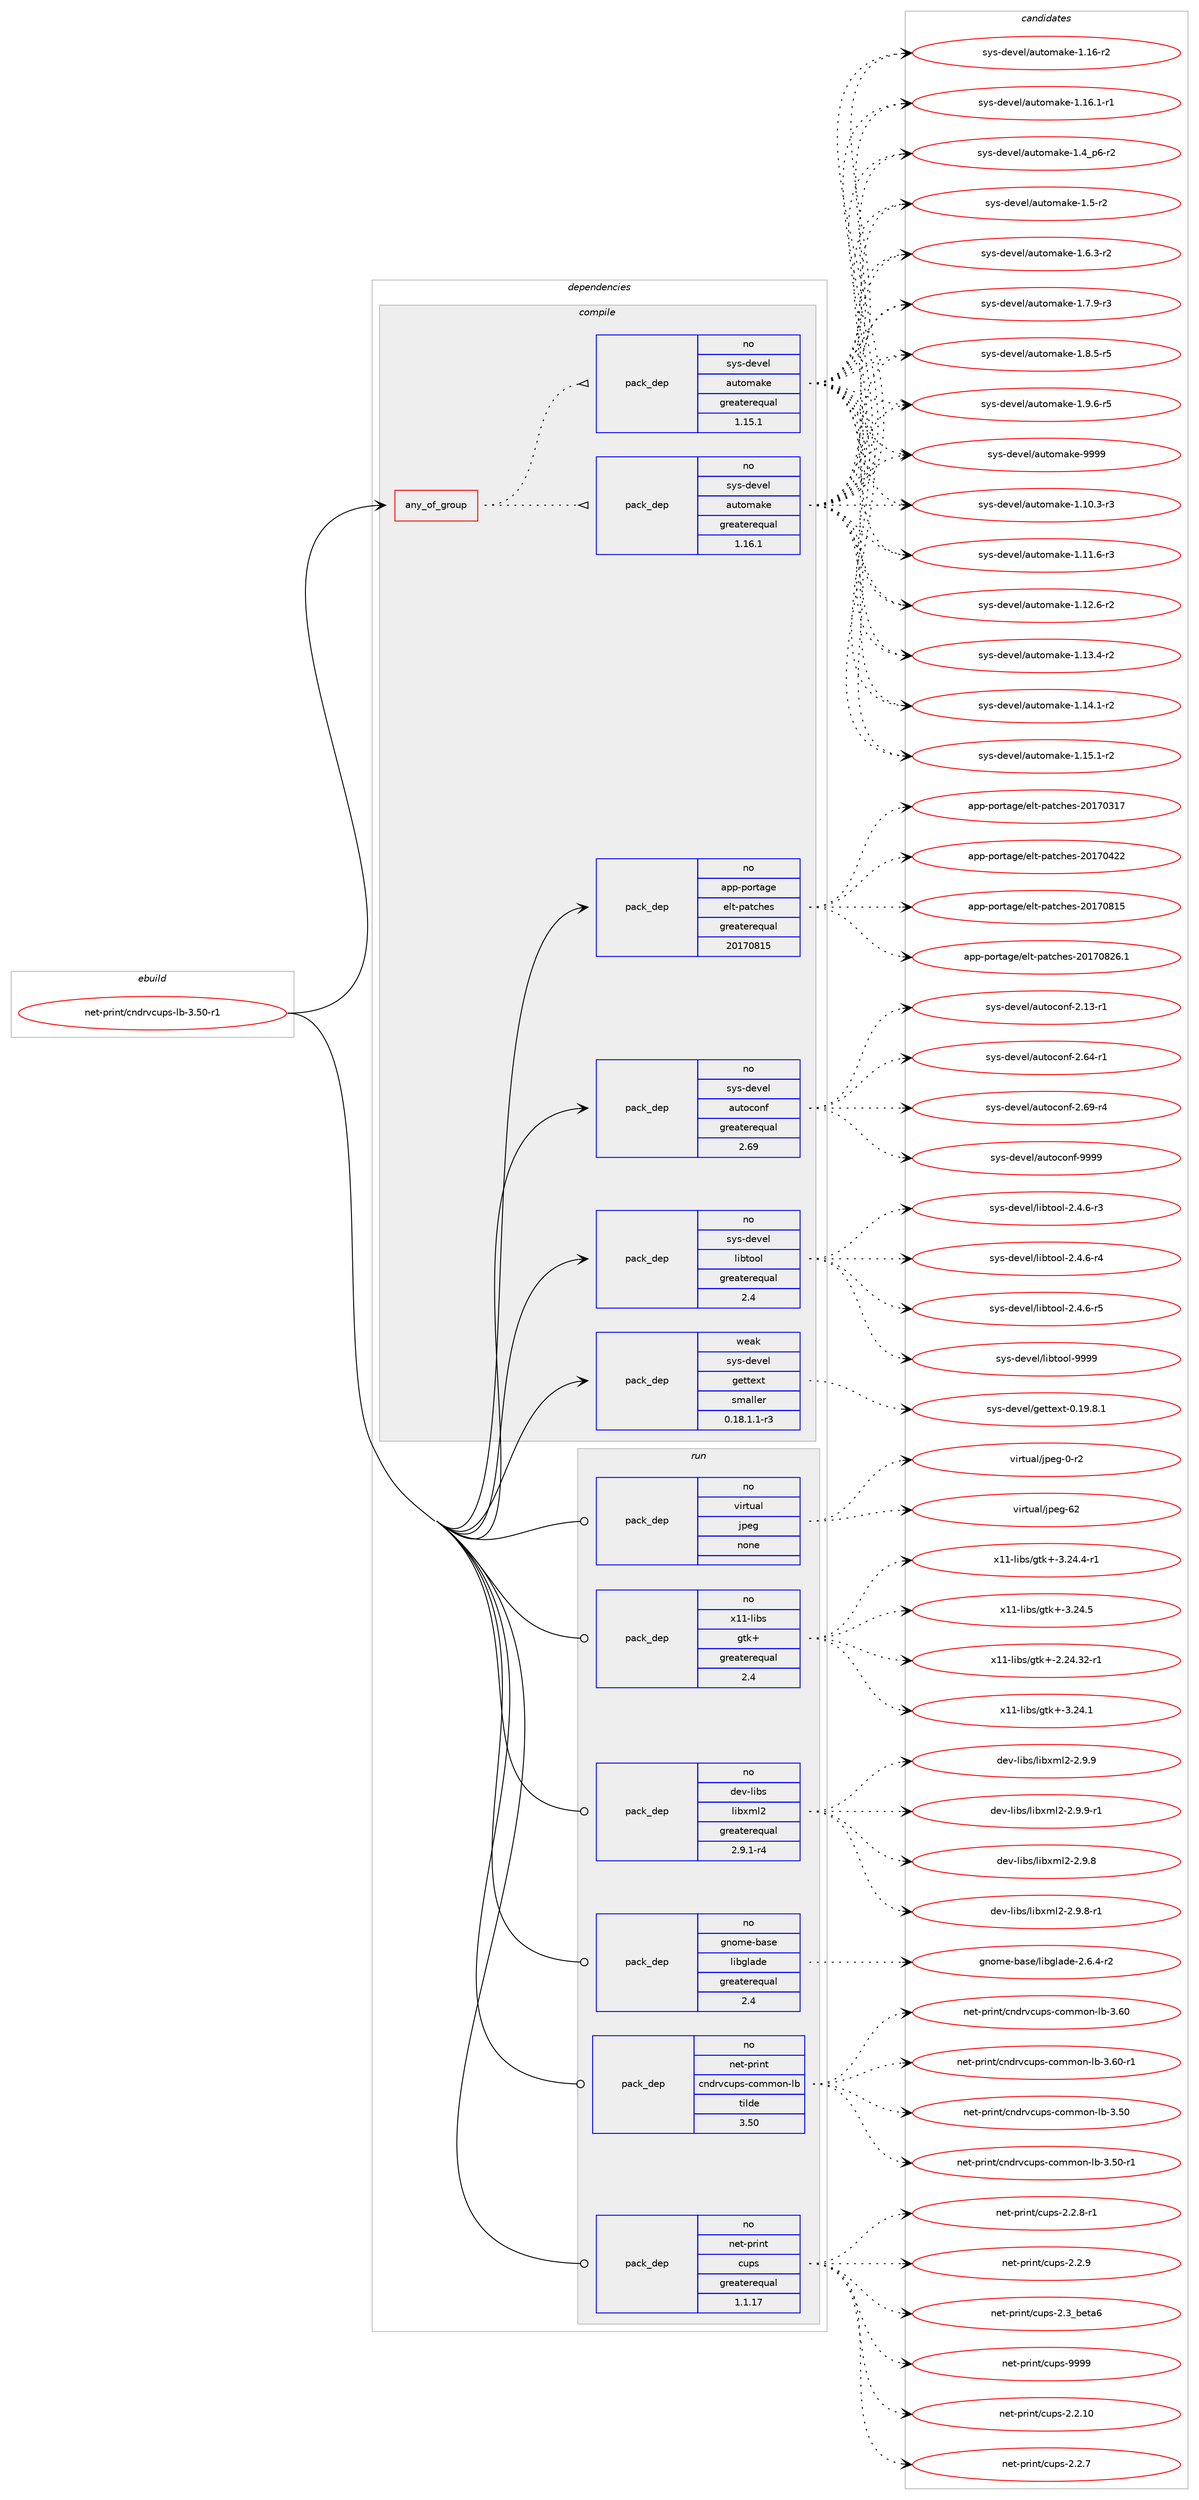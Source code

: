 digraph prolog {

# *************
# Graph options
# *************

newrank=true;
concentrate=true;
compound=true;
graph [rankdir=LR,fontname=Helvetica,fontsize=10,ranksep=1.5];#, ranksep=2.5, nodesep=0.2];
edge  [arrowhead=vee];
node  [fontname=Helvetica,fontsize=10];

# **********
# The ebuild
# **********

subgraph cluster_leftcol {
color=gray;
rank=same;
label=<<i>ebuild</i>>;
id [label="net-print/cndrvcups-lb-3.50-r1", color=red, width=4, href="../net-print/cndrvcups-lb-3.50-r1.svg"];
}

# ****************
# The dependencies
# ****************

subgraph cluster_midcol {
color=gray;
label=<<i>dependencies</i>>;
subgraph cluster_compile {
fillcolor="#eeeeee";
style=filled;
label=<<i>compile</i>>;
subgraph any26568 {
dependency1676504 [label=<<TABLE BORDER="0" CELLBORDER="1" CELLSPACING="0" CELLPADDING="4"><TR><TD CELLPADDING="10">any_of_group</TD></TR></TABLE>>, shape=none, color=red];subgraph pack1198905 {
dependency1676505 [label=<<TABLE BORDER="0" CELLBORDER="1" CELLSPACING="0" CELLPADDING="4" WIDTH="220"><TR><TD ROWSPAN="6" CELLPADDING="30">pack_dep</TD></TR><TR><TD WIDTH="110">no</TD></TR><TR><TD>sys-devel</TD></TR><TR><TD>automake</TD></TR><TR><TD>greaterequal</TD></TR><TR><TD>1.16.1</TD></TR></TABLE>>, shape=none, color=blue];
}
dependency1676504:e -> dependency1676505:w [weight=20,style="dotted",arrowhead="oinv"];
subgraph pack1198906 {
dependency1676506 [label=<<TABLE BORDER="0" CELLBORDER="1" CELLSPACING="0" CELLPADDING="4" WIDTH="220"><TR><TD ROWSPAN="6" CELLPADDING="30">pack_dep</TD></TR><TR><TD WIDTH="110">no</TD></TR><TR><TD>sys-devel</TD></TR><TR><TD>automake</TD></TR><TR><TD>greaterequal</TD></TR><TR><TD>1.15.1</TD></TR></TABLE>>, shape=none, color=blue];
}
dependency1676504:e -> dependency1676506:w [weight=20,style="dotted",arrowhead="oinv"];
}
id:e -> dependency1676504:w [weight=20,style="solid",arrowhead="vee"];
subgraph pack1198907 {
dependency1676507 [label=<<TABLE BORDER="0" CELLBORDER="1" CELLSPACING="0" CELLPADDING="4" WIDTH="220"><TR><TD ROWSPAN="6" CELLPADDING="30">pack_dep</TD></TR><TR><TD WIDTH="110">no</TD></TR><TR><TD>app-portage</TD></TR><TR><TD>elt-patches</TD></TR><TR><TD>greaterequal</TD></TR><TR><TD>20170815</TD></TR></TABLE>>, shape=none, color=blue];
}
id:e -> dependency1676507:w [weight=20,style="solid",arrowhead="vee"];
subgraph pack1198908 {
dependency1676508 [label=<<TABLE BORDER="0" CELLBORDER="1" CELLSPACING="0" CELLPADDING="4" WIDTH="220"><TR><TD ROWSPAN="6" CELLPADDING="30">pack_dep</TD></TR><TR><TD WIDTH="110">no</TD></TR><TR><TD>sys-devel</TD></TR><TR><TD>autoconf</TD></TR><TR><TD>greaterequal</TD></TR><TR><TD>2.69</TD></TR></TABLE>>, shape=none, color=blue];
}
id:e -> dependency1676508:w [weight=20,style="solid",arrowhead="vee"];
subgraph pack1198909 {
dependency1676509 [label=<<TABLE BORDER="0" CELLBORDER="1" CELLSPACING="0" CELLPADDING="4" WIDTH="220"><TR><TD ROWSPAN="6" CELLPADDING="30">pack_dep</TD></TR><TR><TD WIDTH="110">no</TD></TR><TR><TD>sys-devel</TD></TR><TR><TD>libtool</TD></TR><TR><TD>greaterequal</TD></TR><TR><TD>2.4</TD></TR></TABLE>>, shape=none, color=blue];
}
id:e -> dependency1676509:w [weight=20,style="solid",arrowhead="vee"];
subgraph pack1198910 {
dependency1676510 [label=<<TABLE BORDER="0" CELLBORDER="1" CELLSPACING="0" CELLPADDING="4" WIDTH="220"><TR><TD ROWSPAN="6" CELLPADDING="30">pack_dep</TD></TR><TR><TD WIDTH="110">weak</TD></TR><TR><TD>sys-devel</TD></TR><TR><TD>gettext</TD></TR><TR><TD>smaller</TD></TR><TR><TD>0.18.1.1-r3</TD></TR></TABLE>>, shape=none, color=blue];
}
id:e -> dependency1676510:w [weight=20,style="solid",arrowhead="vee"];
}
subgraph cluster_compileandrun {
fillcolor="#eeeeee";
style=filled;
label=<<i>compile and run</i>>;
}
subgraph cluster_run {
fillcolor="#eeeeee";
style=filled;
label=<<i>run</i>>;
subgraph pack1198911 {
dependency1676511 [label=<<TABLE BORDER="0" CELLBORDER="1" CELLSPACING="0" CELLPADDING="4" WIDTH="220"><TR><TD ROWSPAN="6" CELLPADDING="30">pack_dep</TD></TR><TR><TD WIDTH="110">no</TD></TR><TR><TD>dev-libs</TD></TR><TR><TD>libxml2</TD></TR><TR><TD>greaterequal</TD></TR><TR><TD>2.9.1-r4</TD></TR></TABLE>>, shape=none, color=blue];
}
id:e -> dependency1676511:w [weight=20,style="solid",arrowhead="odot"];
subgraph pack1198912 {
dependency1676512 [label=<<TABLE BORDER="0" CELLBORDER="1" CELLSPACING="0" CELLPADDING="4" WIDTH="220"><TR><TD ROWSPAN="6" CELLPADDING="30">pack_dep</TD></TR><TR><TD WIDTH="110">no</TD></TR><TR><TD>gnome-base</TD></TR><TR><TD>libglade</TD></TR><TR><TD>greaterequal</TD></TR><TR><TD>2.4</TD></TR></TABLE>>, shape=none, color=blue];
}
id:e -> dependency1676512:w [weight=20,style="solid",arrowhead="odot"];
subgraph pack1198913 {
dependency1676513 [label=<<TABLE BORDER="0" CELLBORDER="1" CELLSPACING="0" CELLPADDING="4" WIDTH="220"><TR><TD ROWSPAN="6" CELLPADDING="30">pack_dep</TD></TR><TR><TD WIDTH="110">no</TD></TR><TR><TD>net-print</TD></TR><TR><TD>cndrvcups-common-lb</TD></TR><TR><TD>tilde</TD></TR><TR><TD>3.50</TD></TR></TABLE>>, shape=none, color=blue];
}
id:e -> dependency1676513:w [weight=20,style="solid",arrowhead="odot"];
subgraph pack1198914 {
dependency1676514 [label=<<TABLE BORDER="0" CELLBORDER="1" CELLSPACING="0" CELLPADDING="4" WIDTH="220"><TR><TD ROWSPAN="6" CELLPADDING="30">pack_dep</TD></TR><TR><TD WIDTH="110">no</TD></TR><TR><TD>net-print</TD></TR><TR><TD>cups</TD></TR><TR><TD>greaterequal</TD></TR><TR><TD>1.1.17</TD></TR></TABLE>>, shape=none, color=blue];
}
id:e -> dependency1676514:w [weight=20,style="solid",arrowhead="odot"];
subgraph pack1198915 {
dependency1676515 [label=<<TABLE BORDER="0" CELLBORDER="1" CELLSPACING="0" CELLPADDING="4" WIDTH="220"><TR><TD ROWSPAN="6" CELLPADDING="30">pack_dep</TD></TR><TR><TD WIDTH="110">no</TD></TR><TR><TD>virtual</TD></TR><TR><TD>jpeg</TD></TR><TR><TD>none</TD></TR><TR><TD></TD></TR></TABLE>>, shape=none, color=blue];
}
id:e -> dependency1676515:w [weight=20,style="solid",arrowhead="odot"];
subgraph pack1198916 {
dependency1676516 [label=<<TABLE BORDER="0" CELLBORDER="1" CELLSPACING="0" CELLPADDING="4" WIDTH="220"><TR><TD ROWSPAN="6" CELLPADDING="30">pack_dep</TD></TR><TR><TD WIDTH="110">no</TD></TR><TR><TD>x11-libs</TD></TR><TR><TD>gtk+</TD></TR><TR><TD>greaterequal</TD></TR><TR><TD>2.4</TD></TR></TABLE>>, shape=none, color=blue];
}
id:e -> dependency1676516:w [weight=20,style="solid",arrowhead="odot"];
}
}

# **************
# The candidates
# **************

subgraph cluster_choices {
rank=same;
color=gray;
label=<<i>candidates</i>>;

subgraph choice1198905 {
color=black;
nodesep=1;
choice11512111545100101118101108479711711611110997107101454946494846514511451 [label="sys-devel/automake-1.10.3-r3", color=red, width=4,href="../sys-devel/automake-1.10.3-r3.svg"];
choice11512111545100101118101108479711711611110997107101454946494946544511451 [label="sys-devel/automake-1.11.6-r3", color=red, width=4,href="../sys-devel/automake-1.11.6-r3.svg"];
choice11512111545100101118101108479711711611110997107101454946495046544511450 [label="sys-devel/automake-1.12.6-r2", color=red, width=4,href="../sys-devel/automake-1.12.6-r2.svg"];
choice11512111545100101118101108479711711611110997107101454946495146524511450 [label="sys-devel/automake-1.13.4-r2", color=red, width=4,href="../sys-devel/automake-1.13.4-r2.svg"];
choice11512111545100101118101108479711711611110997107101454946495246494511450 [label="sys-devel/automake-1.14.1-r2", color=red, width=4,href="../sys-devel/automake-1.14.1-r2.svg"];
choice11512111545100101118101108479711711611110997107101454946495346494511450 [label="sys-devel/automake-1.15.1-r2", color=red, width=4,href="../sys-devel/automake-1.15.1-r2.svg"];
choice1151211154510010111810110847971171161111099710710145494649544511450 [label="sys-devel/automake-1.16-r2", color=red, width=4,href="../sys-devel/automake-1.16-r2.svg"];
choice11512111545100101118101108479711711611110997107101454946495446494511449 [label="sys-devel/automake-1.16.1-r1", color=red, width=4,href="../sys-devel/automake-1.16.1-r1.svg"];
choice115121115451001011181011084797117116111109971071014549465295112544511450 [label="sys-devel/automake-1.4_p6-r2", color=red, width=4,href="../sys-devel/automake-1.4_p6-r2.svg"];
choice11512111545100101118101108479711711611110997107101454946534511450 [label="sys-devel/automake-1.5-r2", color=red, width=4,href="../sys-devel/automake-1.5-r2.svg"];
choice115121115451001011181011084797117116111109971071014549465446514511450 [label="sys-devel/automake-1.6.3-r2", color=red, width=4,href="../sys-devel/automake-1.6.3-r2.svg"];
choice115121115451001011181011084797117116111109971071014549465546574511451 [label="sys-devel/automake-1.7.9-r3", color=red, width=4,href="../sys-devel/automake-1.7.9-r3.svg"];
choice115121115451001011181011084797117116111109971071014549465646534511453 [label="sys-devel/automake-1.8.5-r5", color=red, width=4,href="../sys-devel/automake-1.8.5-r5.svg"];
choice115121115451001011181011084797117116111109971071014549465746544511453 [label="sys-devel/automake-1.9.6-r5", color=red, width=4,href="../sys-devel/automake-1.9.6-r5.svg"];
choice115121115451001011181011084797117116111109971071014557575757 [label="sys-devel/automake-9999", color=red, width=4,href="../sys-devel/automake-9999.svg"];
dependency1676505:e -> choice11512111545100101118101108479711711611110997107101454946494846514511451:w [style=dotted,weight="100"];
dependency1676505:e -> choice11512111545100101118101108479711711611110997107101454946494946544511451:w [style=dotted,weight="100"];
dependency1676505:e -> choice11512111545100101118101108479711711611110997107101454946495046544511450:w [style=dotted,weight="100"];
dependency1676505:e -> choice11512111545100101118101108479711711611110997107101454946495146524511450:w [style=dotted,weight="100"];
dependency1676505:e -> choice11512111545100101118101108479711711611110997107101454946495246494511450:w [style=dotted,weight="100"];
dependency1676505:e -> choice11512111545100101118101108479711711611110997107101454946495346494511450:w [style=dotted,weight="100"];
dependency1676505:e -> choice1151211154510010111810110847971171161111099710710145494649544511450:w [style=dotted,weight="100"];
dependency1676505:e -> choice11512111545100101118101108479711711611110997107101454946495446494511449:w [style=dotted,weight="100"];
dependency1676505:e -> choice115121115451001011181011084797117116111109971071014549465295112544511450:w [style=dotted,weight="100"];
dependency1676505:e -> choice11512111545100101118101108479711711611110997107101454946534511450:w [style=dotted,weight="100"];
dependency1676505:e -> choice115121115451001011181011084797117116111109971071014549465446514511450:w [style=dotted,weight="100"];
dependency1676505:e -> choice115121115451001011181011084797117116111109971071014549465546574511451:w [style=dotted,weight="100"];
dependency1676505:e -> choice115121115451001011181011084797117116111109971071014549465646534511453:w [style=dotted,weight="100"];
dependency1676505:e -> choice115121115451001011181011084797117116111109971071014549465746544511453:w [style=dotted,weight="100"];
dependency1676505:e -> choice115121115451001011181011084797117116111109971071014557575757:w [style=dotted,weight="100"];
}
subgraph choice1198906 {
color=black;
nodesep=1;
choice11512111545100101118101108479711711611110997107101454946494846514511451 [label="sys-devel/automake-1.10.3-r3", color=red, width=4,href="../sys-devel/automake-1.10.3-r3.svg"];
choice11512111545100101118101108479711711611110997107101454946494946544511451 [label="sys-devel/automake-1.11.6-r3", color=red, width=4,href="../sys-devel/automake-1.11.6-r3.svg"];
choice11512111545100101118101108479711711611110997107101454946495046544511450 [label="sys-devel/automake-1.12.6-r2", color=red, width=4,href="../sys-devel/automake-1.12.6-r2.svg"];
choice11512111545100101118101108479711711611110997107101454946495146524511450 [label="sys-devel/automake-1.13.4-r2", color=red, width=4,href="../sys-devel/automake-1.13.4-r2.svg"];
choice11512111545100101118101108479711711611110997107101454946495246494511450 [label="sys-devel/automake-1.14.1-r2", color=red, width=4,href="../sys-devel/automake-1.14.1-r2.svg"];
choice11512111545100101118101108479711711611110997107101454946495346494511450 [label="sys-devel/automake-1.15.1-r2", color=red, width=4,href="../sys-devel/automake-1.15.1-r2.svg"];
choice1151211154510010111810110847971171161111099710710145494649544511450 [label="sys-devel/automake-1.16-r2", color=red, width=4,href="../sys-devel/automake-1.16-r2.svg"];
choice11512111545100101118101108479711711611110997107101454946495446494511449 [label="sys-devel/automake-1.16.1-r1", color=red, width=4,href="../sys-devel/automake-1.16.1-r1.svg"];
choice115121115451001011181011084797117116111109971071014549465295112544511450 [label="sys-devel/automake-1.4_p6-r2", color=red, width=4,href="../sys-devel/automake-1.4_p6-r2.svg"];
choice11512111545100101118101108479711711611110997107101454946534511450 [label="sys-devel/automake-1.5-r2", color=red, width=4,href="../sys-devel/automake-1.5-r2.svg"];
choice115121115451001011181011084797117116111109971071014549465446514511450 [label="sys-devel/automake-1.6.3-r2", color=red, width=4,href="../sys-devel/automake-1.6.3-r2.svg"];
choice115121115451001011181011084797117116111109971071014549465546574511451 [label="sys-devel/automake-1.7.9-r3", color=red, width=4,href="../sys-devel/automake-1.7.9-r3.svg"];
choice115121115451001011181011084797117116111109971071014549465646534511453 [label="sys-devel/automake-1.8.5-r5", color=red, width=4,href="../sys-devel/automake-1.8.5-r5.svg"];
choice115121115451001011181011084797117116111109971071014549465746544511453 [label="sys-devel/automake-1.9.6-r5", color=red, width=4,href="../sys-devel/automake-1.9.6-r5.svg"];
choice115121115451001011181011084797117116111109971071014557575757 [label="sys-devel/automake-9999", color=red, width=4,href="../sys-devel/automake-9999.svg"];
dependency1676506:e -> choice11512111545100101118101108479711711611110997107101454946494846514511451:w [style=dotted,weight="100"];
dependency1676506:e -> choice11512111545100101118101108479711711611110997107101454946494946544511451:w [style=dotted,weight="100"];
dependency1676506:e -> choice11512111545100101118101108479711711611110997107101454946495046544511450:w [style=dotted,weight="100"];
dependency1676506:e -> choice11512111545100101118101108479711711611110997107101454946495146524511450:w [style=dotted,weight="100"];
dependency1676506:e -> choice11512111545100101118101108479711711611110997107101454946495246494511450:w [style=dotted,weight="100"];
dependency1676506:e -> choice11512111545100101118101108479711711611110997107101454946495346494511450:w [style=dotted,weight="100"];
dependency1676506:e -> choice1151211154510010111810110847971171161111099710710145494649544511450:w [style=dotted,weight="100"];
dependency1676506:e -> choice11512111545100101118101108479711711611110997107101454946495446494511449:w [style=dotted,weight="100"];
dependency1676506:e -> choice115121115451001011181011084797117116111109971071014549465295112544511450:w [style=dotted,weight="100"];
dependency1676506:e -> choice11512111545100101118101108479711711611110997107101454946534511450:w [style=dotted,weight="100"];
dependency1676506:e -> choice115121115451001011181011084797117116111109971071014549465446514511450:w [style=dotted,weight="100"];
dependency1676506:e -> choice115121115451001011181011084797117116111109971071014549465546574511451:w [style=dotted,weight="100"];
dependency1676506:e -> choice115121115451001011181011084797117116111109971071014549465646534511453:w [style=dotted,weight="100"];
dependency1676506:e -> choice115121115451001011181011084797117116111109971071014549465746544511453:w [style=dotted,weight="100"];
dependency1676506:e -> choice115121115451001011181011084797117116111109971071014557575757:w [style=dotted,weight="100"];
}
subgraph choice1198907 {
color=black;
nodesep=1;
choice97112112451121111141169710310147101108116451129711699104101115455048495548514955 [label="app-portage/elt-patches-20170317", color=red, width=4,href="../app-portage/elt-patches-20170317.svg"];
choice97112112451121111141169710310147101108116451129711699104101115455048495548525050 [label="app-portage/elt-patches-20170422", color=red, width=4,href="../app-portage/elt-patches-20170422.svg"];
choice97112112451121111141169710310147101108116451129711699104101115455048495548564953 [label="app-portage/elt-patches-20170815", color=red, width=4,href="../app-portage/elt-patches-20170815.svg"];
choice971121124511211111411697103101471011081164511297116991041011154550484955485650544649 [label="app-portage/elt-patches-20170826.1", color=red, width=4,href="../app-portage/elt-patches-20170826.1.svg"];
dependency1676507:e -> choice97112112451121111141169710310147101108116451129711699104101115455048495548514955:w [style=dotted,weight="100"];
dependency1676507:e -> choice97112112451121111141169710310147101108116451129711699104101115455048495548525050:w [style=dotted,weight="100"];
dependency1676507:e -> choice97112112451121111141169710310147101108116451129711699104101115455048495548564953:w [style=dotted,weight="100"];
dependency1676507:e -> choice971121124511211111411697103101471011081164511297116991041011154550484955485650544649:w [style=dotted,weight="100"];
}
subgraph choice1198908 {
color=black;
nodesep=1;
choice1151211154510010111810110847971171161119911111010245504649514511449 [label="sys-devel/autoconf-2.13-r1", color=red, width=4,href="../sys-devel/autoconf-2.13-r1.svg"];
choice1151211154510010111810110847971171161119911111010245504654524511449 [label="sys-devel/autoconf-2.64-r1", color=red, width=4,href="../sys-devel/autoconf-2.64-r1.svg"];
choice1151211154510010111810110847971171161119911111010245504654574511452 [label="sys-devel/autoconf-2.69-r4", color=red, width=4,href="../sys-devel/autoconf-2.69-r4.svg"];
choice115121115451001011181011084797117116111991111101024557575757 [label="sys-devel/autoconf-9999", color=red, width=4,href="../sys-devel/autoconf-9999.svg"];
dependency1676508:e -> choice1151211154510010111810110847971171161119911111010245504649514511449:w [style=dotted,weight="100"];
dependency1676508:e -> choice1151211154510010111810110847971171161119911111010245504654524511449:w [style=dotted,weight="100"];
dependency1676508:e -> choice1151211154510010111810110847971171161119911111010245504654574511452:w [style=dotted,weight="100"];
dependency1676508:e -> choice115121115451001011181011084797117116111991111101024557575757:w [style=dotted,weight="100"];
}
subgraph choice1198909 {
color=black;
nodesep=1;
choice1151211154510010111810110847108105981161111111084550465246544511451 [label="sys-devel/libtool-2.4.6-r3", color=red, width=4,href="../sys-devel/libtool-2.4.6-r3.svg"];
choice1151211154510010111810110847108105981161111111084550465246544511452 [label="sys-devel/libtool-2.4.6-r4", color=red, width=4,href="../sys-devel/libtool-2.4.6-r4.svg"];
choice1151211154510010111810110847108105981161111111084550465246544511453 [label="sys-devel/libtool-2.4.6-r5", color=red, width=4,href="../sys-devel/libtool-2.4.6-r5.svg"];
choice1151211154510010111810110847108105981161111111084557575757 [label="sys-devel/libtool-9999", color=red, width=4,href="../sys-devel/libtool-9999.svg"];
dependency1676509:e -> choice1151211154510010111810110847108105981161111111084550465246544511451:w [style=dotted,weight="100"];
dependency1676509:e -> choice1151211154510010111810110847108105981161111111084550465246544511452:w [style=dotted,weight="100"];
dependency1676509:e -> choice1151211154510010111810110847108105981161111111084550465246544511453:w [style=dotted,weight="100"];
dependency1676509:e -> choice1151211154510010111810110847108105981161111111084557575757:w [style=dotted,weight="100"];
}
subgraph choice1198910 {
color=black;
nodesep=1;
choice1151211154510010111810110847103101116116101120116454846495746564649 [label="sys-devel/gettext-0.19.8.1", color=red, width=4,href="../sys-devel/gettext-0.19.8.1.svg"];
dependency1676510:e -> choice1151211154510010111810110847103101116116101120116454846495746564649:w [style=dotted,weight="100"];
}
subgraph choice1198911 {
color=black;
nodesep=1;
choice1001011184510810598115471081059812010910850455046574656 [label="dev-libs/libxml2-2.9.8", color=red, width=4,href="../dev-libs/libxml2-2.9.8.svg"];
choice10010111845108105981154710810598120109108504550465746564511449 [label="dev-libs/libxml2-2.9.8-r1", color=red, width=4,href="../dev-libs/libxml2-2.9.8-r1.svg"];
choice1001011184510810598115471081059812010910850455046574657 [label="dev-libs/libxml2-2.9.9", color=red, width=4,href="../dev-libs/libxml2-2.9.9.svg"];
choice10010111845108105981154710810598120109108504550465746574511449 [label="dev-libs/libxml2-2.9.9-r1", color=red, width=4,href="../dev-libs/libxml2-2.9.9-r1.svg"];
dependency1676511:e -> choice1001011184510810598115471081059812010910850455046574656:w [style=dotted,weight="100"];
dependency1676511:e -> choice10010111845108105981154710810598120109108504550465746564511449:w [style=dotted,weight="100"];
dependency1676511:e -> choice1001011184510810598115471081059812010910850455046574657:w [style=dotted,weight="100"];
dependency1676511:e -> choice10010111845108105981154710810598120109108504550465746574511449:w [style=dotted,weight="100"];
}
subgraph choice1198912 {
color=black;
nodesep=1;
choice1031101111091014598971151014710810598103108971001014550465446524511450 [label="gnome-base/libglade-2.6.4-r2", color=red, width=4,href="../gnome-base/libglade-2.6.4-r2.svg"];
dependency1676512:e -> choice1031101111091014598971151014710810598103108971001014550465446524511450:w [style=dotted,weight="100"];
}
subgraph choice1198913 {
color=black;
nodesep=1;
choice11010111645112114105110116479911010011411899117112115459911110910911111045108984551465348 [label="net-print/cndrvcups-common-lb-3.50", color=red, width=4,href="../net-print/cndrvcups-common-lb-3.50.svg"];
choice110101116451121141051101164799110100114118991171121154599111109109111110451089845514653484511449 [label="net-print/cndrvcups-common-lb-3.50-r1", color=red, width=4,href="../net-print/cndrvcups-common-lb-3.50-r1.svg"];
choice11010111645112114105110116479911010011411899117112115459911110910911111045108984551465448 [label="net-print/cndrvcups-common-lb-3.60", color=red, width=4,href="../net-print/cndrvcups-common-lb-3.60.svg"];
choice110101116451121141051101164799110100114118991171121154599111109109111110451089845514654484511449 [label="net-print/cndrvcups-common-lb-3.60-r1", color=red, width=4,href="../net-print/cndrvcups-common-lb-3.60-r1.svg"];
dependency1676513:e -> choice11010111645112114105110116479911010011411899117112115459911110910911111045108984551465348:w [style=dotted,weight="100"];
dependency1676513:e -> choice110101116451121141051101164799110100114118991171121154599111109109111110451089845514653484511449:w [style=dotted,weight="100"];
dependency1676513:e -> choice11010111645112114105110116479911010011411899117112115459911110910911111045108984551465448:w [style=dotted,weight="100"];
dependency1676513:e -> choice110101116451121141051101164799110100114118991171121154599111109109111110451089845514654484511449:w [style=dotted,weight="100"];
}
subgraph choice1198914 {
color=black;
nodesep=1;
choice11010111645112114105110116479911711211545504650464948 [label="net-print/cups-2.2.10", color=red, width=4,href="../net-print/cups-2.2.10.svg"];
choice110101116451121141051101164799117112115455046504655 [label="net-print/cups-2.2.7", color=red, width=4,href="../net-print/cups-2.2.7.svg"];
choice1101011164511211410511011647991171121154550465046564511449 [label="net-print/cups-2.2.8-r1", color=red, width=4,href="../net-print/cups-2.2.8-r1.svg"];
choice110101116451121141051101164799117112115455046504657 [label="net-print/cups-2.2.9", color=red, width=4,href="../net-print/cups-2.2.9.svg"];
choice1101011164511211410511011647991171121154550465195981011169754 [label="net-print/cups-2.3_beta6", color=red, width=4,href="../net-print/cups-2.3_beta6.svg"];
choice1101011164511211410511011647991171121154557575757 [label="net-print/cups-9999", color=red, width=4,href="../net-print/cups-9999.svg"];
dependency1676514:e -> choice11010111645112114105110116479911711211545504650464948:w [style=dotted,weight="100"];
dependency1676514:e -> choice110101116451121141051101164799117112115455046504655:w [style=dotted,weight="100"];
dependency1676514:e -> choice1101011164511211410511011647991171121154550465046564511449:w [style=dotted,weight="100"];
dependency1676514:e -> choice110101116451121141051101164799117112115455046504657:w [style=dotted,weight="100"];
dependency1676514:e -> choice1101011164511211410511011647991171121154550465195981011169754:w [style=dotted,weight="100"];
dependency1676514:e -> choice1101011164511211410511011647991171121154557575757:w [style=dotted,weight="100"];
}
subgraph choice1198915 {
color=black;
nodesep=1;
choice118105114116117971084710611210110345484511450 [label="virtual/jpeg-0-r2", color=red, width=4,href="../virtual/jpeg-0-r2.svg"];
choice1181051141161179710847106112101103455450 [label="virtual/jpeg-62", color=red, width=4,href="../virtual/jpeg-62.svg"];
dependency1676515:e -> choice118105114116117971084710611210110345484511450:w [style=dotted,weight="100"];
dependency1676515:e -> choice1181051141161179710847106112101103455450:w [style=dotted,weight="100"];
}
subgraph choice1198916 {
color=black;
nodesep=1;
choice12049494510810598115471031161074345504650524651504511449 [label="x11-libs/gtk+-2.24.32-r1", color=red, width=4,href="../x11-libs/gtk+-2.24.32-r1.svg"];
choice12049494510810598115471031161074345514650524649 [label="x11-libs/gtk+-3.24.1", color=red, width=4,href="../x11-libs/gtk+-3.24.1.svg"];
choice120494945108105981154710311610743455146505246524511449 [label="x11-libs/gtk+-3.24.4-r1", color=red, width=4,href="../x11-libs/gtk+-3.24.4-r1.svg"];
choice12049494510810598115471031161074345514650524653 [label="x11-libs/gtk+-3.24.5", color=red, width=4,href="../x11-libs/gtk+-3.24.5.svg"];
dependency1676516:e -> choice12049494510810598115471031161074345504650524651504511449:w [style=dotted,weight="100"];
dependency1676516:e -> choice12049494510810598115471031161074345514650524649:w [style=dotted,weight="100"];
dependency1676516:e -> choice120494945108105981154710311610743455146505246524511449:w [style=dotted,weight="100"];
dependency1676516:e -> choice12049494510810598115471031161074345514650524653:w [style=dotted,weight="100"];
}
}

}

